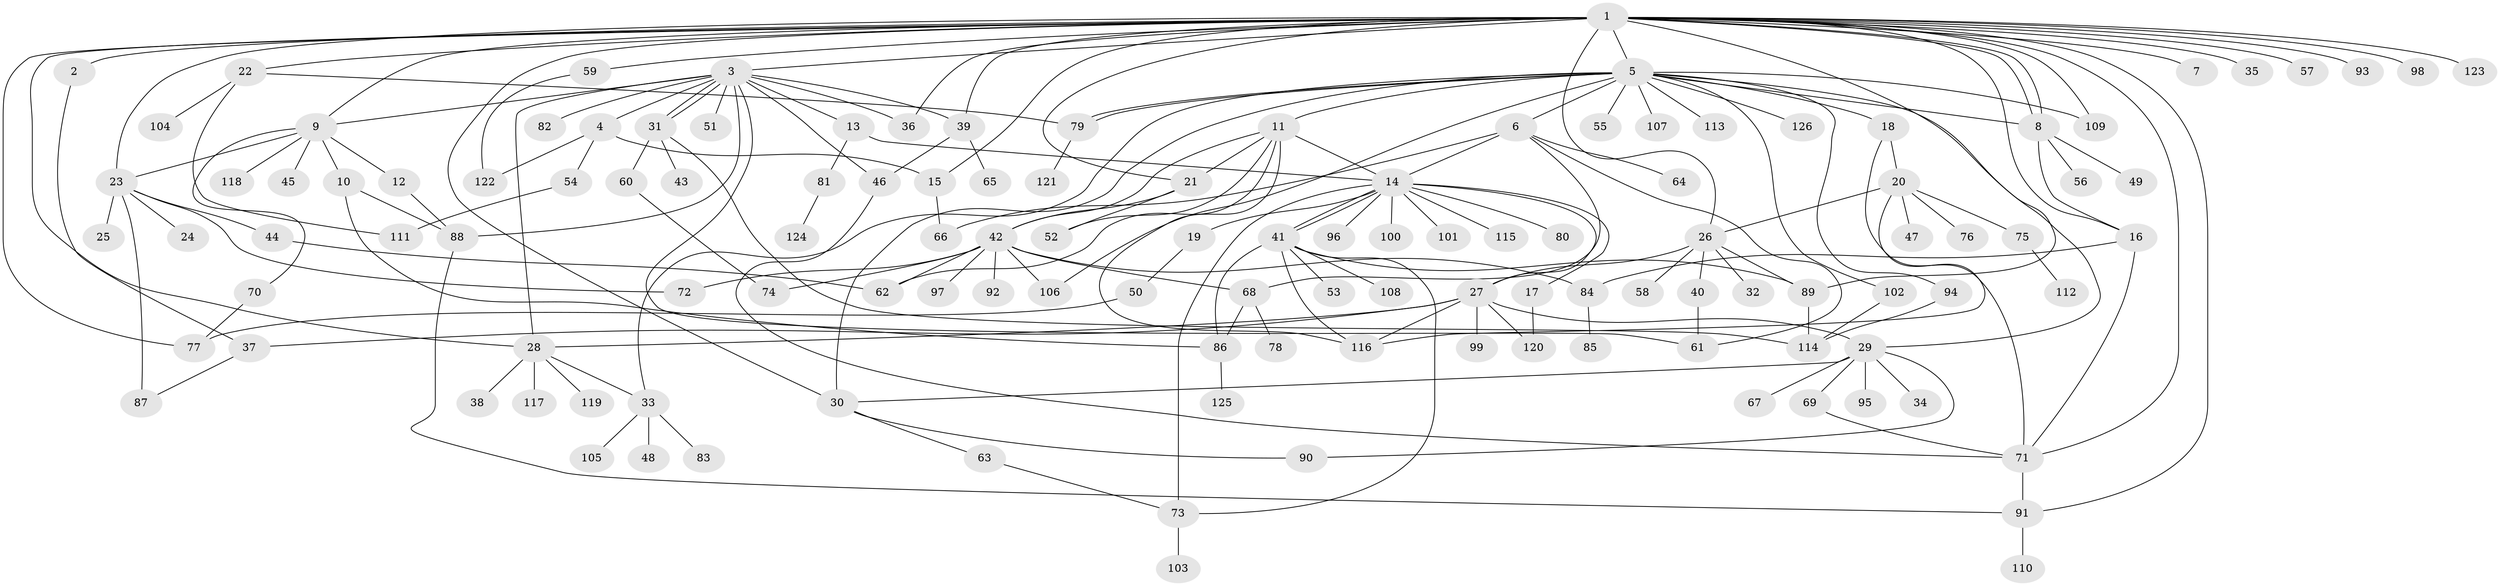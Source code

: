 // Generated by graph-tools (version 1.1) at 2025/47/03/09/25 04:47:53]
// undirected, 126 vertices, 190 edges
graph export_dot {
graph [start="1"]
  node [color=gray90,style=filled];
  1;
  2;
  3;
  4;
  5;
  6;
  7;
  8;
  9;
  10;
  11;
  12;
  13;
  14;
  15;
  16;
  17;
  18;
  19;
  20;
  21;
  22;
  23;
  24;
  25;
  26;
  27;
  28;
  29;
  30;
  31;
  32;
  33;
  34;
  35;
  36;
  37;
  38;
  39;
  40;
  41;
  42;
  43;
  44;
  45;
  46;
  47;
  48;
  49;
  50;
  51;
  52;
  53;
  54;
  55;
  56;
  57;
  58;
  59;
  60;
  61;
  62;
  63;
  64;
  65;
  66;
  67;
  68;
  69;
  70;
  71;
  72;
  73;
  74;
  75;
  76;
  77;
  78;
  79;
  80;
  81;
  82;
  83;
  84;
  85;
  86;
  87;
  88;
  89;
  90;
  91;
  92;
  93;
  94;
  95;
  96;
  97;
  98;
  99;
  100;
  101;
  102;
  103;
  104;
  105;
  106;
  107;
  108;
  109;
  110;
  111;
  112;
  113;
  114;
  115;
  116;
  117;
  118;
  119;
  120;
  121;
  122;
  123;
  124;
  125;
  126;
  1 -- 2;
  1 -- 3;
  1 -- 5;
  1 -- 7;
  1 -- 8;
  1 -- 8;
  1 -- 9;
  1 -- 15;
  1 -- 16;
  1 -- 21;
  1 -- 22;
  1 -- 23;
  1 -- 26;
  1 -- 28;
  1 -- 30;
  1 -- 35;
  1 -- 36;
  1 -- 39;
  1 -- 57;
  1 -- 59;
  1 -- 71;
  1 -- 77;
  1 -- 89;
  1 -- 91;
  1 -- 93;
  1 -- 98;
  1 -- 109;
  1 -- 123;
  2 -- 37;
  3 -- 4;
  3 -- 9;
  3 -- 13;
  3 -- 28;
  3 -- 31;
  3 -- 31;
  3 -- 36;
  3 -- 39;
  3 -- 46;
  3 -- 51;
  3 -- 61;
  3 -- 82;
  3 -- 88;
  4 -- 15;
  4 -- 54;
  4 -- 122;
  5 -- 6;
  5 -- 8;
  5 -- 11;
  5 -- 18;
  5 -- 29;
  5 -- 30;
  5 -- 33;
  5 -- 55;
  5 -- 79;
  5 -- 79;
  5 -- 94;
  5 -- 102;
  5 -- 106;
  5 -- 107;
  5 -- 109;
  5 -- 113;
  5 -- 126;
  6 -- 14;
  6 -- 61;
  6 -- 64;
  6 -- 66;
  6 -- 68;
  8 -- 16;
  8 -- 49;
  8 -- 56;
  9 -- 10;
  9 -- 12;
  9 -- 23;
  9 -- 45;
  9 -- 70;
  9 -- 118;
  10 -- 86;
  10 -- 88;
  11 -- 14;
  11 -- 21;
  11 -- 42;
  11 -- 52;
  11 -- 62;
  11 -- 116;
  12 -- 88;
  13 -- 14;
  13 -- 81;
  14 -- 17;
  14 -- 19;
  14 -- 27;
  14 -- 41;
  14 -- 41;
  14 -- 73;
  14 -- 80;
  14 -- 96;
  14 -- 100;
  14 -- 101;
  14 -- 115;
  15 -- 66;
  16 -- 71;
  16 -- 84;
  17 -- 120;
  18 -- 20;
  18 -- 71;
  19 -- 50;
  20 -- 26;
  20 -- 47;
  20 -- 75;
  20 -- 76;
  20 -- 116;
  21 -- 42;
  21 -- 52;
  22 -- 79;
  22 -- 104;
  22 -- 111;
  23 -- 24;
  23 -- 25;
  23 -- 44;
  23 -- 72;
  23 -- 87;
  26 -- 27;
  26 -- 32;
  26 -- 40;
  26 -- 58;
  26 -- 89;
  27 -- 28;
  27 -- 29;
  27 -- 37;
  27 -- 99;
  27 -- 116;
  27 -- 120;
  28 -- 33;
  28 -- 38;
  28 -- 117;
  28 -- 119;
  29 -- 30;
  29 -- 34;
  29 -- 67;
  29 -- 69;
  29 -- 90;
  29 -- 95;
  30 -- 63;
  30 -- 90;
  31 -- 43;
  31 -- 60;
  31 -- 114;
  33 -- 48;
  33 -- 83;
  33 -- 105;
  37 -- 87;
  39 -- 46;
  39 -- 65;
  40 -- 61;
  41 -- 53;
  41 -- 73;
  41 -- 86;
  41 -- 89;
  41 -- 108;
  41 -- 116;
  42 -- 62;
  42 -- 68;
  42 -- 72;
  42 -- 74;
  42 -- 84;
  42 -- 92;
  42 -- 97;
  42 -- 106;
  44 -- 62;
  46 -- 71;
  50 -- 77;
  54 -- 111;
  59 -- 122;
  60 -- 74;
  63 -- 73;
  68 -- 78;
  68 -- 86;
  69 -- 71;
  70 -- 77;
  71 -- 91;
  73 -- 103;
  75 -- 112;
  79 -- 121;
  81 -- 124;
  84 -- 85;
  86 -- 125;
  88 -- 91;
  89 -- 114;
  91 -- 110;
  94 -- 114;
  102 -- 114;
}
